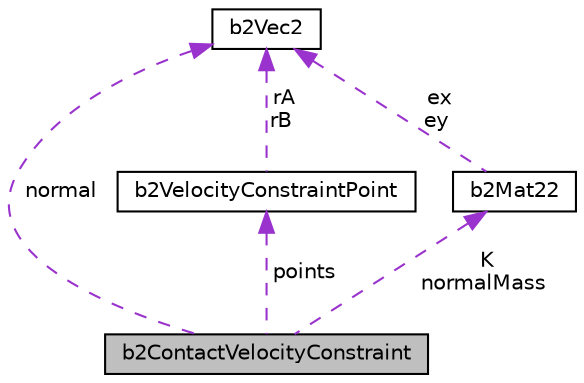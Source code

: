 digraph "b2ContactVelocityConstraint"
{
  edge [fontname="Helvetica",fontsize="10",labelfontname="Helvetica",labelfontsize="10"];
  node [fontname="Helvetica",fontsize="10",shape=record];
  Node1 [label="b2ContactVelocityConstraint",height=0.2,width=0.4,color="black", fillcolor="grey75", style="filled", fontcolor="black"];
  Node2 -> Node1 [dir="back",color="darkorchid3",fontsize="10",style="dashed",label=" normal" ,fontname="Helvetica"];
  Node2 [label="b2Vec2",height=0.2,width=0.4,color="black", fillcolor="white", style="filled",URL="$structb2Vec2.html",tooltip="A 2D column vector. "];
  Node3 -> Node1 [dir="back",color="darkorchid3",fontsize="10",style="dashed",label=" points" ,fontname="Helvetica"];
  Node3 [label="b2VelocityConstraintPoint",height=0.2,width=0.4,color="black", fillcolor="white", style="filled",URL="$structb2VelocityConstraintPoint.html"];
  Node2 -> Node3 [dir="back",color="darkorchid3",fontsize="10",style="dashed",label=" rA\nrB" ,fontname="Helvetica"];
  Node4 -> Node1 [dir="back",color="darkorchid3",fontsize="10",style="dashed",label=" K\nnormalMass" ,fontname="Helvetica"];
  Node4 [label="b2Mat22",height=0.2,width=0.4,color="black", fillcolor="white", style="filled",URL="$structb2Mat22.html",tooltip="A 2-by-2 matrix. Stored in column-major order. "];
  Node2 -> Node4 [dir="back",color="darkorchid3",fontsize="10",style="dashed",label=" ex\ney" ,fontname="Helvetica"];
}

